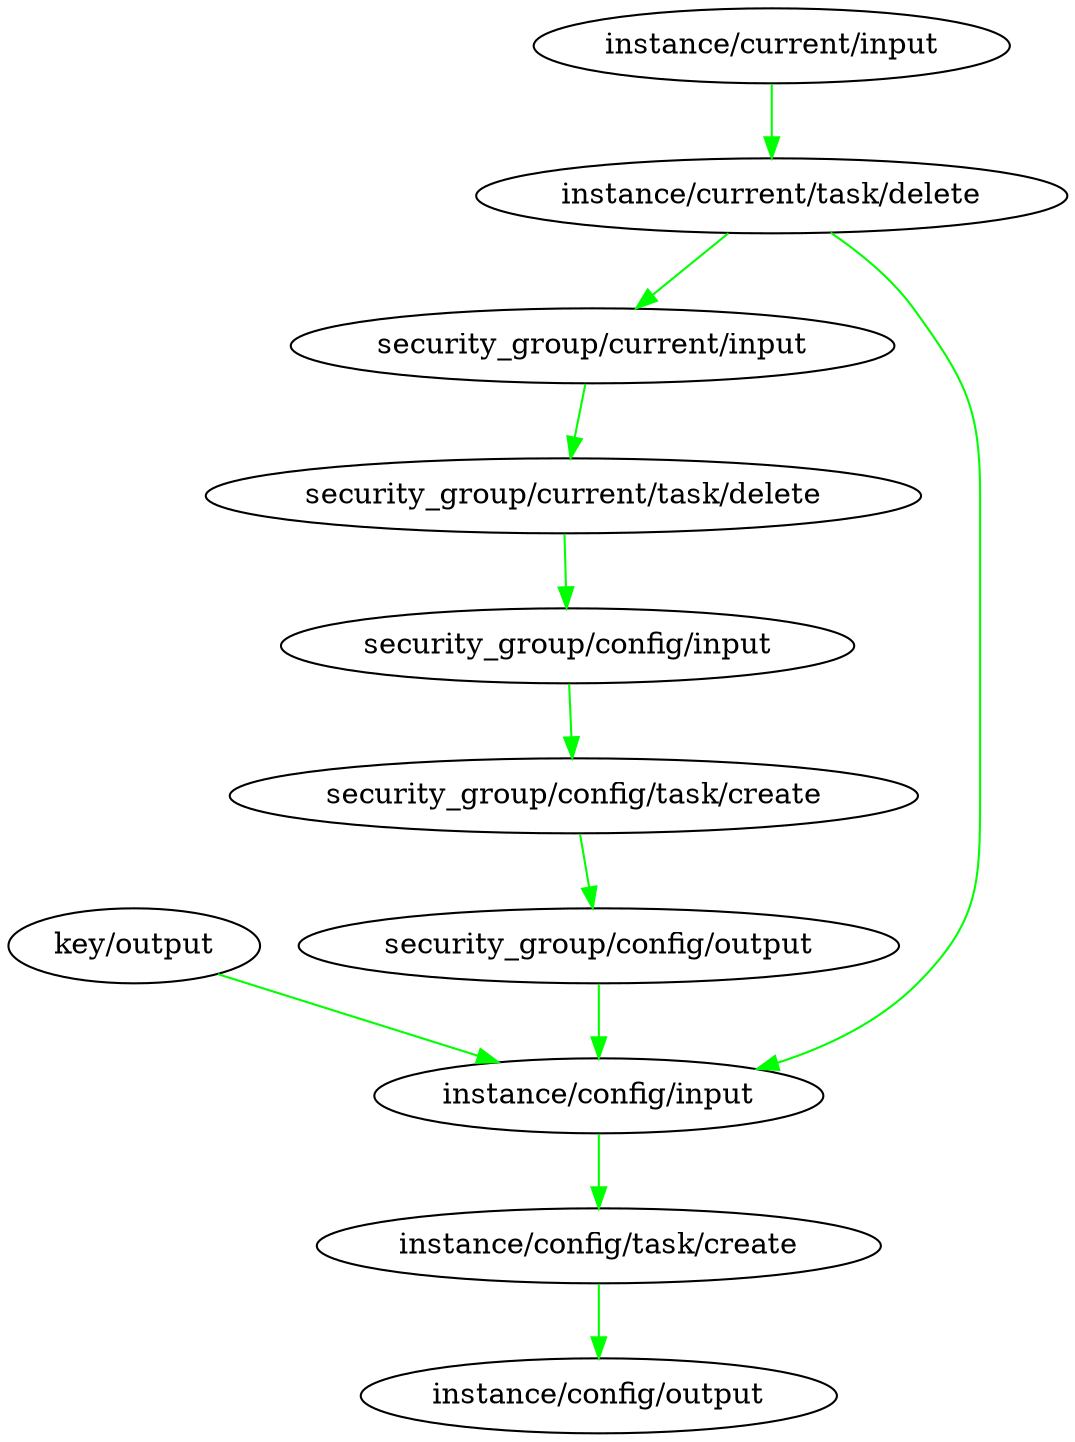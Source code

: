 digraph {
	"key/output"
	"security_group/current/input"
	"security_group/current/task/delete"
	"security_group/config/input"
	"security_group/config/output"
	"security_group/config/task/create"
	"instance/current/input"
	"instance/current/task/delete"
	"instance/config/input"
	"instance/config/output"
	"instance/config/task/create"
	"key/output" -> "instance/config/input" [color=green]
	"security_group/current/input" -> "security_group/current/task/delete" [color=green]
	"security_group/current/task/delete" -> "security_group/config/input" [color=green]
	"security_group/config/input" -> "security_group/config/task/create" [color=green]
	"security_group/config/output" -> "instance/config/input" [color=green]
	"security_group/config/task/create" -> "security_group/config/output" [color=green]
	"instance/current/input" -> "instance/current/task/delete" [color=green]
	"instance/current/task/delete" -> "instance/config/input" [color=green]
	"instance/current/task/delete" -> "security_group/current/input" [color=green]
	"instance/config/input" -> "instance/config/task/create" [color=green]
	"instance/config/task/create" -> "instance/config/output" [color=green]
}
